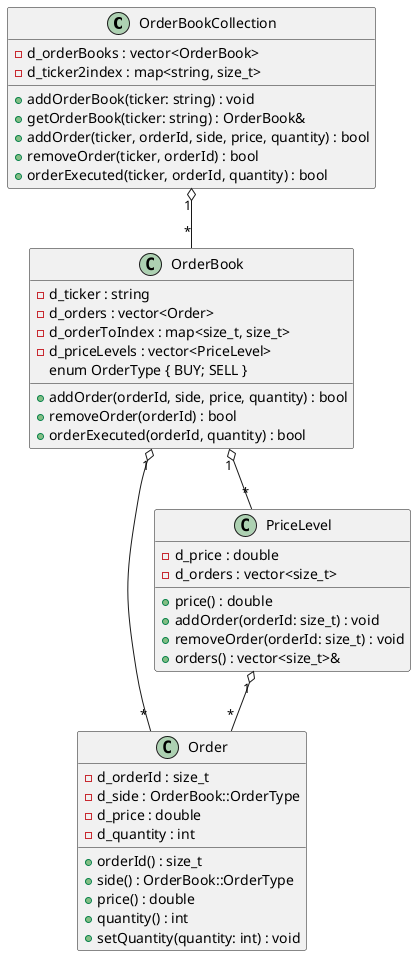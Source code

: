 @startuml

class OrderBookCollection {
    - d_orderBooks : vector<OrderBook>
    - d_ticker2index : map<string, size_t>
    + addOrderBook(ticker: string) : void
    + getOrderBook(ticker: string) : OrderBook&
    + addOrder(ticker, orderId, side, price, quantity) : bool
    + removeOrder(ticker, orderId) : bool
    + orderExecuted(ticker, orderId, quantity) : bool
}

class OrderBook {
    - d_ticker : string
    - d_orders : vector<Order>
    - d_orderToIndex : map<size_t, size_t>
    - d_priceLevels : vector<PriceLevel>
    + addOrder(orderId, side, price, quantity) : bool
    + removeOrder(orderId) : bool
    + orderExecuted(orderId, quantity) : bool
    enum OrderType { BUY; SELL }
}

class Order {
    - d_orderId : size_t
    - d_side : OrderBook::OrderType
    - d_price : double
    - d_quantity : int
    + orderId() : size_t
    + side() : OrderBook::OrderType
    + price() : double
    + quantity() : int
    + setQuantity(quantity: int) : void
}

class PriceLevel {
    - d_price : double
    - d_orders : vector<size_t>
    + price() : double
    + addOrder(orderId: size_t) : void
    + removeOrder(orderId: size_t) : void
    + orders() : vector<size_t>&
}

OrderBookCollection "1" o-- "*" OrderBook
OrderBook "1" o-- "*" Order
OrderBook "1" o-- "*" PriceLevel
PriceLevel "1" o-- "*" Order

@enduml